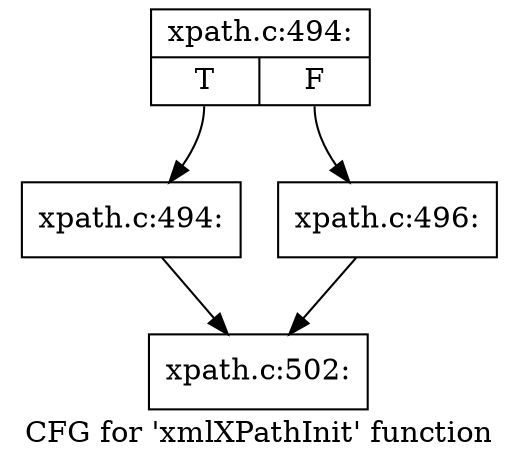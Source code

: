 digraph "CFG for 'xmlXPathInit' function" {
	label="CFG for 'xmlXPathInit' function";

	Node0x468a690 [shape=record,label="{xpath.c:494:|{<s0>T|<s1>F}}"];
	Node0x468a690:s0 -> Node0x468a970;
	Node0x468a690:s1 -> Node0x468ab00;
	Node0x468a970 [shape=record,label="{xpath.c:494:}"];
	Node0x468a970 -> Node0x468a9c0;
	Node0x468ab00 [shape=record,label="{xpath.c:496:}"];
	Node0x468ab00 -> Node0x468a9c0;
	Node0x468a9c0 [shape=record,label="{xpath.c:502:}"];
}
